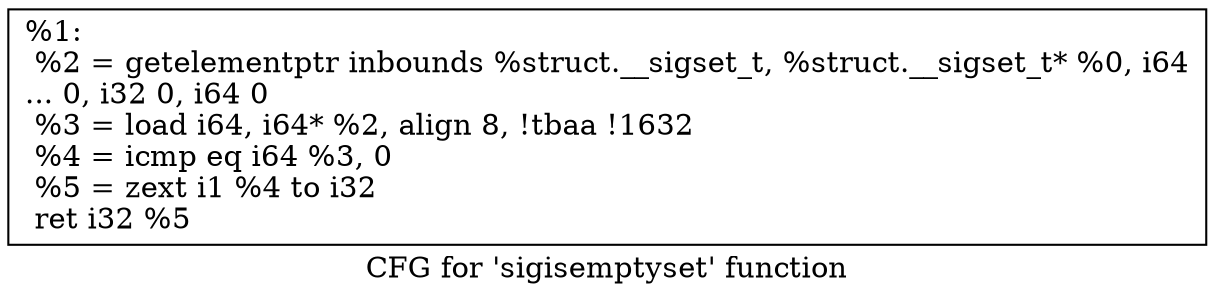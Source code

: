 digraph "CFG for 'sigisemptyset' function" {
	label="CFG for 'sigisemptyset' function";

	Node0x1f98580 [shape=record,label="{%1:\l  %2 = getelementptr inbounds %struct.__sigset_t, %struct.__sigset_t* %0, i64\l... 0, i32 0, i64 0\l  %3 = load i64, i64* %2, align 8, !tbaa !1632\l  %4 = icmp eq i64 %3, 0\l  %5 = zext i1 %4 to i32\l  ret i32 %5\l}"];
}
